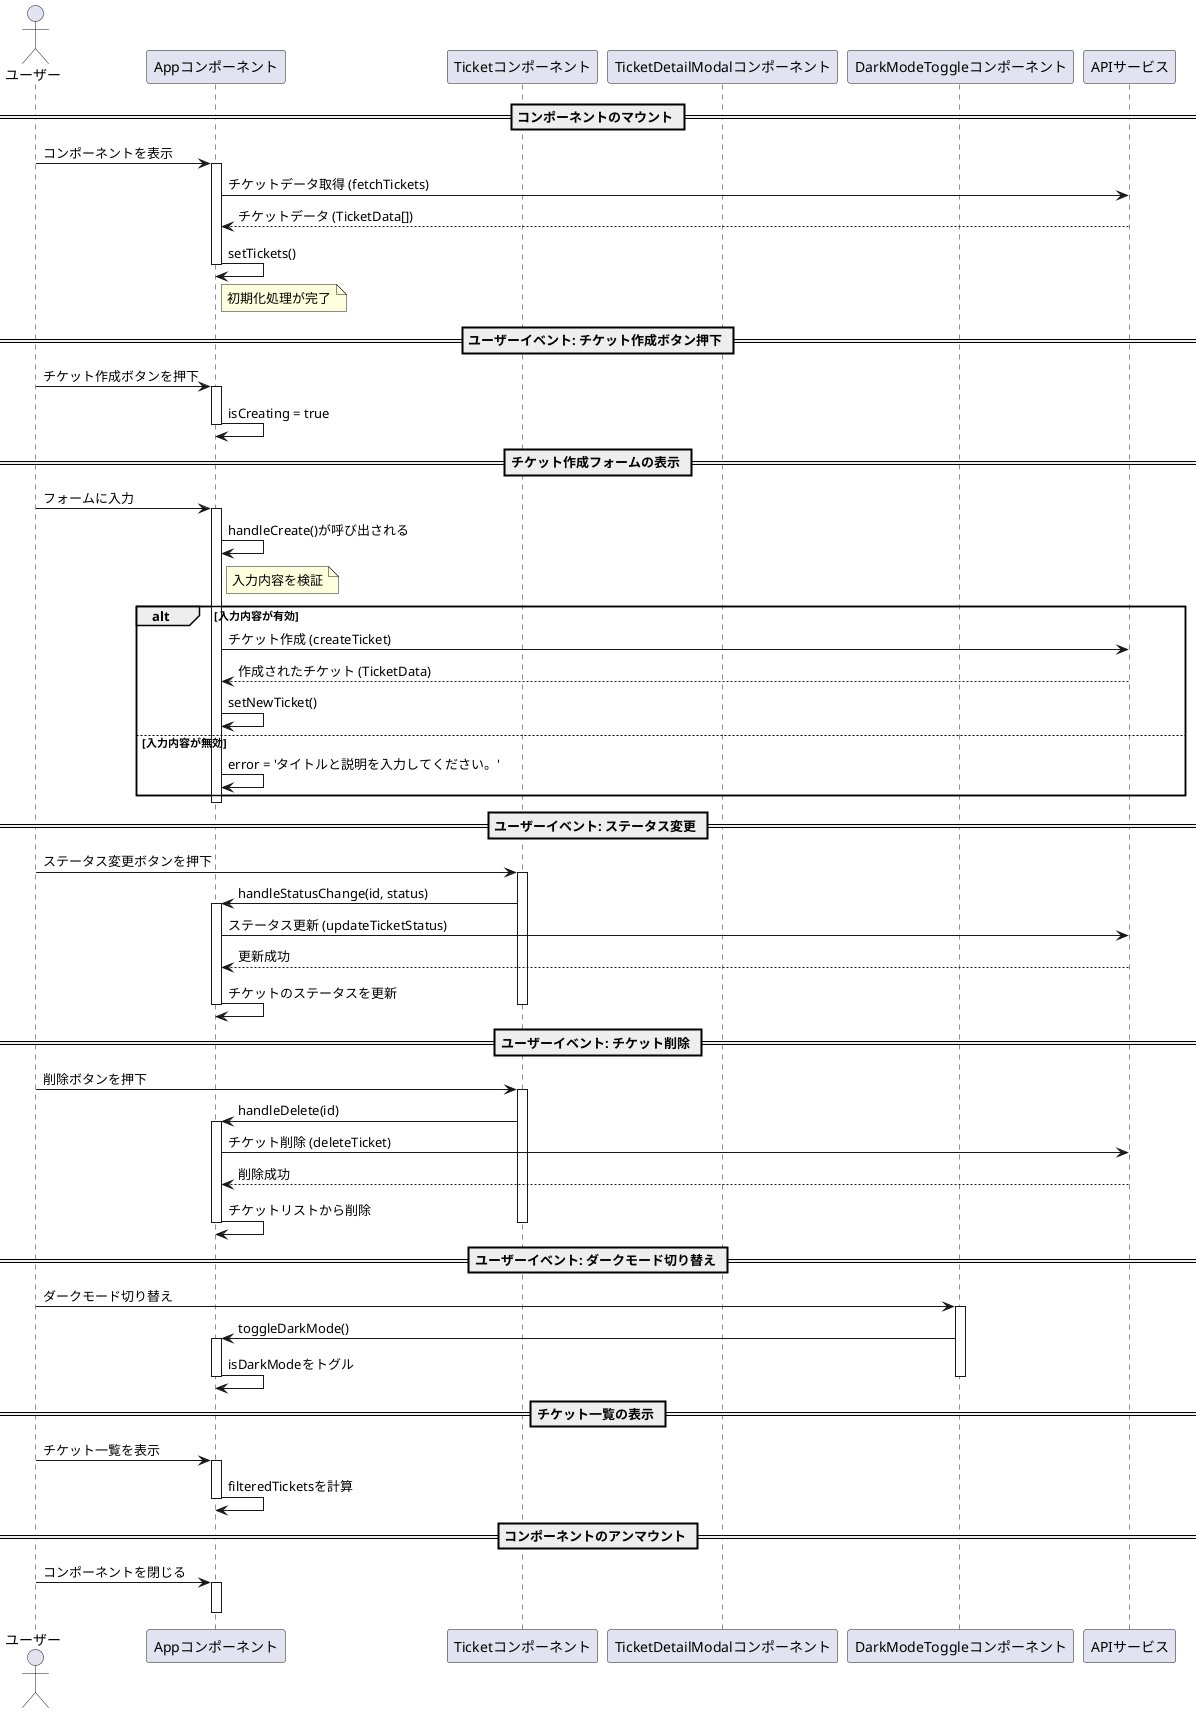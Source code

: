 @startuml
actor ユーザー
participant App as "Appコンポーネント"
participant Ticket as "Ticketコンポーネント"
participant TicketDetailModal as "TicketDetailModalコンポーネント"
participant DarkModeToggle as "DarkModeToggleコンポーネント"
participant API as "APIサービス"

== コンポーネントのマウント ==
ユーザー -> App : コンポーネントを表示
activate App
App -> API : チケットデータ取得 (fetchTickets)
API --> App : チケットデータ (TicketData[])
App -> App : setTickets()
deactivate App
note right of App : 初期化処理が完了

== ユーザーイベント: チケット作成ボタン押下 ==
ユーザー -> App : チケット作成ボタンを押下
activate App
App -> App : isCreating = true
deactivate App

== チケット作成フォームの表示 ==
ユーザー -> App : フォームに入力
activate App
App -> App : handleCreate()が呼び出される
note right of App : 入力内容を検証
alt 入力内容が有効
  App -> API : チケット作成 (createTicket)
  API --> App : 作成されたチケット (TicketData)
  App -> App : setNewTicket()
else 入力内容が無効
  App -> App : error = 'タイトルと説明を入力してください。'
end
deactivate App

== ユーザーイベント: ステータス変更 ==
ユーザー -> Ticket : ステータス変更ボタンを押下
activate Ticket
Ticket -> App : handleStatusChange(id, status)
activate App
App -> API : ステータス更新 (updateTicketStatus)
API --> App : 更新成功
App -> App : チケットのステータスを更新
deactivate App
deactivate Ticket

== ユーザーイベント: チケット削除 ==
ユーザー -> Ticket : 削除ボタンを押下
activate Ticket
Ticket -> App : handleDelete(id)
activate App
App -> API : チケット削除 (deleteTicket)
API --> App : 削除成功
App -> App : チケットリストから削除
deactivate App
deactivate Ticket

== ユーザーイベント: ダークモード切り替え ==
ユーザー -> DarkModeToggle : ダークモード切り替え
activate DarkModeToggle
DarkModeToggle -> App : toggleDarkMode()
activate App
App -> App : isDarkModeをトグル
deactivate App
deactivate DarkModeToggle

== チケット一覧の表示 ==
ユーザー -> App : チケット一覧を表示
activate App
App -> App : filteredTicketsを計算
deactivate App

== コンポーネントのアンマウント ==
ユーザー -> App : コンポーネントを閉じる
activate App
deactivate App
@enduml